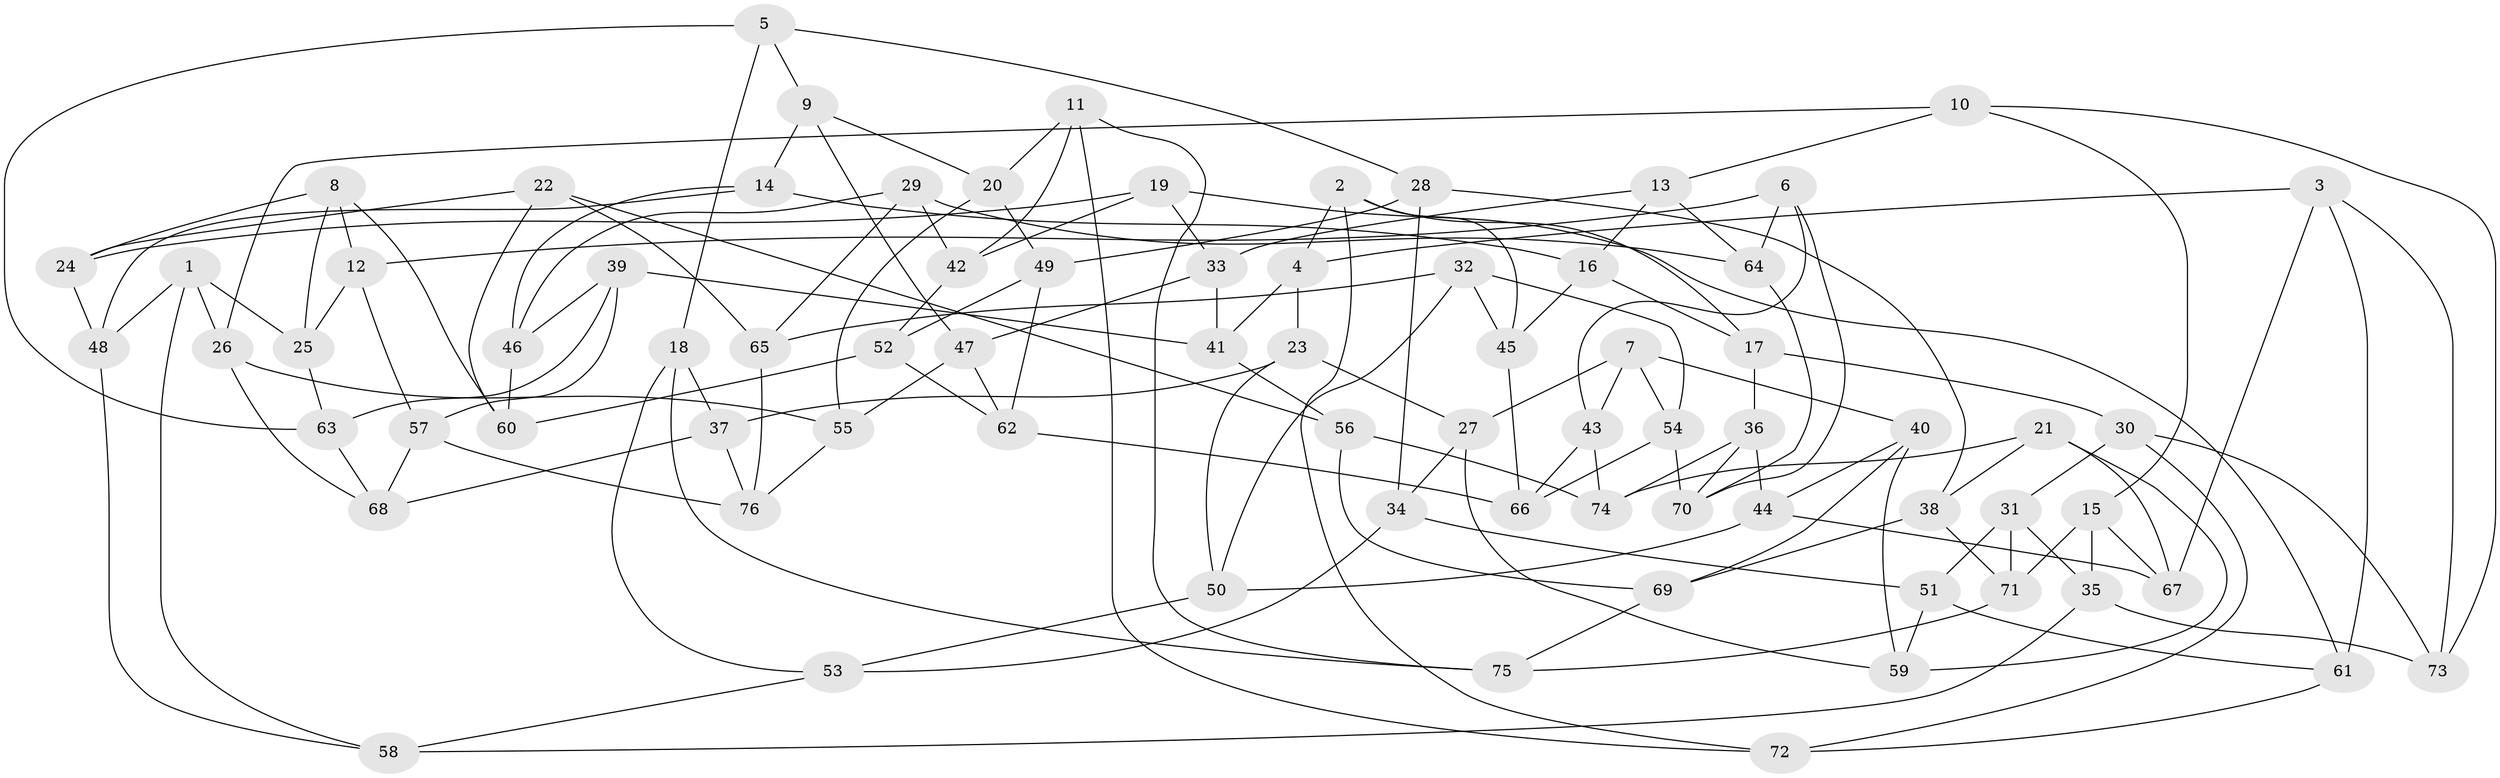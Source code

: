 // coarse degree distribution, {3: 0.09433962264150944, 4: 0.6981132075471698, 6: 0.05660377358490566, 8: 0.018867924528301886, 5: 0.09433962264150944, 7: 0.018867924528301886, 9: 0.018867924528301886}
// Generated by graph-tools (version 1.1) at 2025/03/03/04/25 22:03:12]
// undirected, 76 vertices, 152 edges
graph export_dot {
graph [start="1"]
  node [color=gray90,style=filled];
  1;
  2;
  3;
  4;
  5;
  6;
  7;
  8;
  9;
  10;
  11;
  12;
  13;
  14;
  15;
  16;
  17;
  18;
  19;
  20;
  21;
  22;
  23;
  24;
  25;
  26;
  27;
  28;
  29;
  30;
  31;
  32;
  33;
  34;
  35;
  36;
  37;
  38;
  39;
  40;
  41;
  42;
  43;
  44;
  45;
  46;
  47;
  48;
  49;
  50;
  51;
  52;
  53;
  54;
  55;
  56;
  57;
  58;
  59;
  60;
  61;
  62;
  63;
  64;
  65;
  66;
  67;
  68;
  69;
  70;
  71;
  72;
  73;
  74;
  75;
  76;
  1 -- 25;
  1 -- 48;
  1 -- 26;
  1 -- 58;
  2 -- 4;
  2 -- 72;
  2 -- 17;
  2 -- 45;
  3 -- 61;
  3 -- 4;
  3 -- 67;
  3 -- 73;
  4 -- 41;
  4 -- 23;
  5 -- 63;
  5 -- 28;
  5 -- 18;
  5 -- 9;
  6 -- 64;
  6 -- 43;
  6 -- 70;
  6 -- 12;
  7 -- 40;
  7 -- 54;
  7 -- 43;
  7 -- 27;
  8 -- 25;
  8 -- 60;
  8 -- 24;
  8 -- 12;
  9 -- 47;
  9 -- 14;
  9 -- 20;
  10 -- 26;
  10 -- 15;
  10 -- 13;
  10 -- 73;
  11 -- 42;
  11 -- 75;
  11 -- 72;
  11 -- 20;
  12 -- 25;
  12 -- 57;
  13 -- 33;
  13 -- 16;
  13 -- 64;
  14 -- 48;
  14 -- 46;
  14 -- 16;
  15 -- 35;
  15 -- 71;
  15 -- 67;
  16 -- 45;
  16 -- 17;
  17 -- 30;
  17 -- 36;
  18 -- 37;
  18 -- 53;
  18 -- 75;
  19 -- 42;
  19 -- 33;
  19 -- 24;
  19 -- 61;
  20 -- 49;
  20 -- 55;
  21 -- 38;
  21 -- 67;
  21 -- 74;
  21 -- 59;
  22 -- 56;
  22 -- 65;
  22 -- 24;
  22 -- 60;
  23 -- 27;
  23 -- 50;
  23 -- 37;
  24 -- 48;
  25 -- 63;
  26 -- 68;
  26 -- 55;
  27 -- 34;
  27 -- 59;
  28 -- 49;
  28 -- 38;
  28 -- 34;
  29 -- 46;
  29 -- 64;
  29 -- 42;
  29 -- 65;
  30 -- 31;
  30 -- 73;
  30 -- 72;
  31 -- 35;
  31 -- 71;
  31 -- 51;
  32 -- 50;
  32 -- 65;
  32 -- 54;
  32 -- 45;
  33 -- 47;
  33 -- 41;
  34 -- 51;
  34 -- 53;
  35 -- 58;
  35 -- 73;
  36 -- 74;
  36 -- 70;
  36 -- 44;
  37 -- 68;
  37 -- 76;
  38 -- 71;
  38 -- 69;
  39 -- 57;
  39 -- 41;
  39 -- 63;
  39 -- 46;
  40 -- 69;
  40 -- 44;
  40 -- 59;
  41 -- 56;
  42 -- 52;
  43 -- 74;
  43 -- 66;
  44 -- 50;
  44 -- 67;
  45 -- 66;
  46 -- 60;
  47 -- 55;
  47 -- 62;
  48 -- 58;
  49 -- 52;
  49 -- 62;
  50 -- 53;
  51 -- 61;
  51 -- 59;
  52 -- 60;
  52 -- 62;
  53 -- 58;
  54 -- 66;
  54 -- 70;
  55 -- 76;
  56 -- 69;
  56 -- 74;
  57 -- 68;
  57 -- 76;
  61 -- 72;
  62 -- 66;
  63 -- 68;
  64 -- 70;
  65 -- 76;
  69 -- 75;
  71 -- 75;
}
